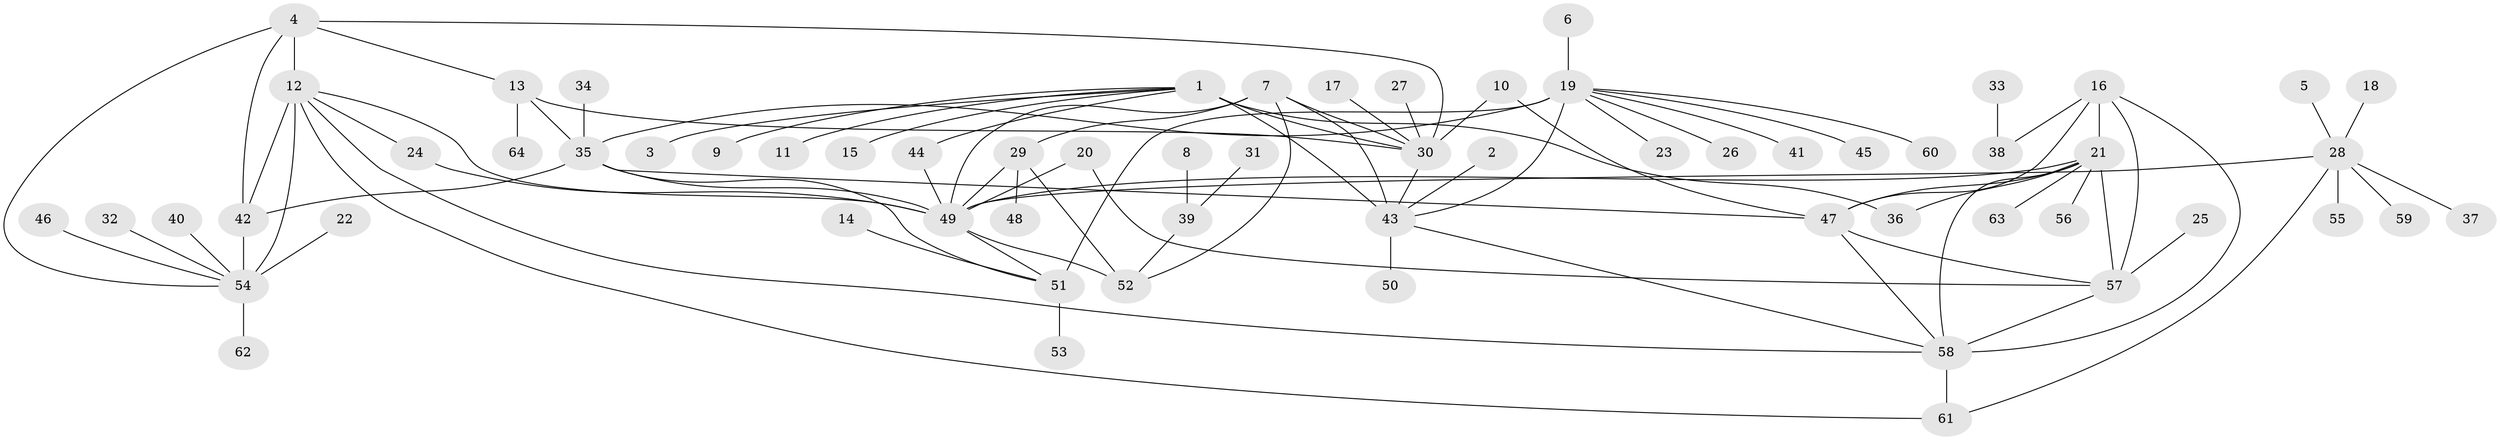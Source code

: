 // original degree distribution, {8: 0.078125, 9: 0.0546875, 7: 0.0234375, 10: 0.015625, 6: 0.0234375, 12: 0.0234375, 5: 0.0390625, 1: 0.53125, 4: 0.015625, 2: 0.171875, 3: 0.0234375}
// Generated by graph-tools (version 1.1) at 2025/37/03/04/25 23:37:51]
// undirected, 64 vertices, 94 edges
graph export_dot {
  node [color=gray90,style=filled];
  1;
  2;
  3;
  4;
  5;
  6;
  7;
  8;
  9;
  10;
  11;
  12;
  13;
  14;
  15;
  16;
  17;
  18;
  19;
  20;
  21;
  22;
  23;
  24;
  25;
  26;
  27;
  28;
  29;
  30;
  31;
  32;
  33;
  34;
  35;
  36;
  37;
  38;
  39;
  40;
  41;
  42;
  43;
  44;
  45;
  46;
  47;
  48;
  49;
  50;
  51;
  52;
  53;
  54;
  55;
  56;
  57;
  58;
  59;
  60;
  61;
  62;
  63;
  64;
  1 -- 3 [weight=1.0];
  1 -- 9 [weight=1.0];
  1 -- 11 [weight=1.0];
  1 -- 15 [weight=1.0];
  1 -- 30 [weight=4.0];
  1 -- 36 [weight=1.0];
  1 -- 43 [weight=4.0];
  1 -- 44 [weight=1.0];
  2 -- 43 [weight=1.0];
  4 -- 12 [weight=2.0];
  4 -- 13 [weight=1.0];
  4 -- 30 [weight=1.0];
  4 -- 42 [weight=1.0];
  4 -- 54 [weight=2.0];
  5 -- 28 [weight=1.0];
  6 -- 19 [weight=1.0];
  7 -- 29 [weight=2.0];
  7 -- 30 [weight=1.0];
  7 -- 43 [weight=1.0];
  7 -- 49 [weight=4.0];
  7 -- 52 [weight=2.0];
  8 -- 39 [weight=1.0];
  10 -- 30 [weight=1.0];
  10 -- 47 [weight=1.0];
  12 -- 24 [weight=1.0];
  12 -- 42 [weight=2.0];
  12 -- 49 [weight=1.0];
  12 -- 54 [weight=4.0];
  12 -- 58 [weight=1.0];
  12 -- 61 [weight=1.0];
  13 -- 30 [weight=1.0];
  13 -- 35 [weight=1.0];
  13 -- 64 [weight=1.0];
  14 -- 51 [weight=1.0];
  16 -- 21 [weight=2.0];
  16 -- 38 [weight=1.0];
  16 -- 47 [weight=1.0];
  16 -- 57 [weight=1.0];
  16 -- 58 [weight=1.0];
  17 -- 30 [weight=1.0];
  18 -- 28 [weight=1.0];
  19 -- 23 [weight=1.0];
  19 -- 26 [weight=1.0];
  19 -- 35 [weight=2.0];
  19 -- 41 [weight=1.0];
  19 -- 43 [weight=1.0];
  19 -- 45 [weight=1.0];
  19 -- 51 [weight=6.0];
  19 -- 60 [weight=1.0];
  20 -- 49 [weight=1.0];
  20 -- 57 [weight=1.0];
  21 -- 36 [weight=1.0];
  21 -- 47 [weight=2.0];
  21 -- 49 [weight=1.0];
  21 -- 56 [weight=1.0];
  21 -- 57 [weight=2.0];
  21 -- 58 [weight=2.0];
  21 -- 63 [weight=1.0];
  22 -- 54 [weight=1.0];
  24 -- 49 [weight=1.0];
  25 -- 57 [weight=1.0];
  27 -- 30 [weight=1.0];
  28 -- 37 [weight=1.0];
  28 -- 49 [weight=1.0];
  28 -- 55 [weight=1.0];
  28 -- 59 [weight=1.0];
  28 -- 61 [weight=1.0];
  29 -- 48 [weight=1.0];
  29 -- 49 [weight=2.0];
  29 -- 52 [weight=1.0];
  30 -- 43 [weight=1.0];
  31 -- 39 [weight=1.0];
  32 -- 54 [weight=1.0];
  33 -- 38 [weight=1.0];
  34 -- 35 [weight=1.0];
  35 -- 42 [weight=2.0];
  35 -- 47 [weight=1.0];
  35 -- 49 [weight=1.0];
  35 -- 51 [weight=3.0];
  39 -- 52 [weight=1.0];
  40 -- 54 [weight=1.0];
  42 -- 54 [weight=2.0];
  43 -- 50 [weight=1.0];
  43 -- 58 [weight=1.0];
  44 -- 49 [weight=1.0];
  46 -- 54 [weight=1.0];
  47 -- 57 [weight=1.0];
  47 -- 58 [weight=1.0];
  49 -- 51 [weight=1.0];
  49 -- 52 [weight=3.0];
  51 -- 53 [weight=1.0];
  54 -- 62 [weight=1.0];
  57 -- 58 [weight=1.0];
  58 -- 61 [weight=1.0];
}
